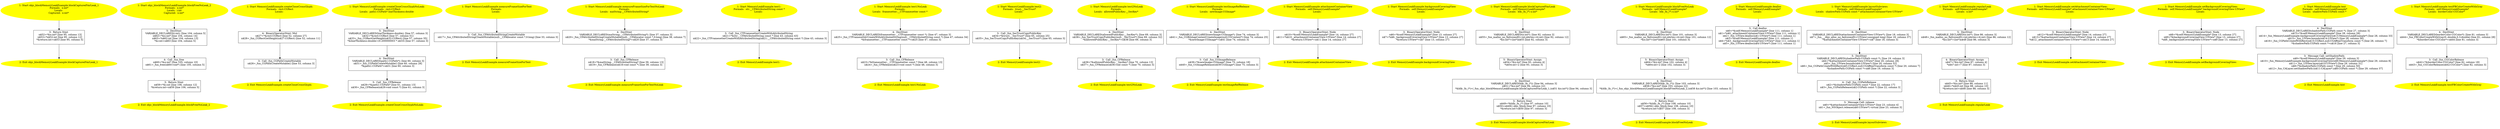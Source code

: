 /* @generated */
digraph cfg {
"objc_blockMemoryLeakExample.blockCapturedVarLeak_1.74cf15f2799999b1100e5a876dbb3ac4_1" [label="1: Start objc_blockMemoryLeakExample.blockCapturedVarLeak_1\nFormals:  x:int*\nLocals: \nCaptured:  x:int* \n  " color=yellow style=filled]
	

	 "objc_blockMemoryLeakExample.blockCapturedVarLeak_1.74cf15f2799999b1100e5a876dbb3ac4_1" -> "objc_blockMemoryLeakExample.blockCapturedVarLeak_1.74cf15f2799999b1100e5a876dbb3ac4_3" ;
"objc_blockMemoryLeakExample.blockCapturedVarLeak_1.74cf15f2799999b1100e5a876dbb3ac4_2" [label="2: Exit objc_blockMemoryLeakExample.blockCapturedVarLeak_1 \n  " color=yellow style=filled]
	

"objc_blockMemoryLeakExample.blockCapturedVarLeak_1.74cf15f2799999b1100e5a876dbb3ac4_3" [label="3:  Return Stmt \n   n$52=*&x:int* [line 95, column 13]\n  n$53=*n$52:int [line 95, column 12]\n  *&return:int=n$53 [line 95, column 5]\n " shape="box"]
	

	 "objc_blockMemoryLeakExample.blockCapturedVarLeak_1.74cf15f2799999b1100e5a876dbb3ac4_3" -> "objc_blockMemoryLeakExample.blockCapturedVarLeak_1.74cf15f2799999b1100e5a876dbb3ac4_2" ;
"objc_blockMemoryLeakExample.blockFreeNoLeak_2.c788da2c768efd587ffe2f3483f8b01b_1" [label="1: Start objc_blockMemoryLeakExample.blockFreeNoLeak_2\nFormals:  x:int*\nLocals:  i:int\nCaptured:  x:int* \n  " color=yellow style=filled]
	

	 "objc_blockMemoryLeakExample.blockFreeNoLeak_2.c788da2c768efd587ffe2f3483f8b01b_1" -> "objc_blockMemoryLeakExample.blockFreeNoLeak_2.c788da2c768efd587ffe2f3483f8b01b_5" ;
"objc_blockMemoryLeakExample.blockFreeNoLeak_2.c788da2c768efd587ffe2f3483f8b01b_2" [label="2: Exit objc_blockMemoryLeakExample.blockFreeNoLeak_2 \n  " color=yellow style=filled]
	

"objc_blockMemoryLeakExample.blockFreeNoLeak_2.c788da2c768efd587ffe2f3483f8b01b_3" [label="3:  Return Stmt \n   n$59=*&i:int [line 106, column 12]\n  *&return:int=n$59 [line 106, column 5]\n " shape="box"]
	

	 "objc_blockMemoryLeakExample.blockFreeNoLeak_2.c788da2c768efd587ffe2f3483f8b01b_3" -> "objc_blockMemoryLeakExample.blockFreeNoLeak_2.c788da2c768efd587ffe2f3483f8b01b_2" ;
"objc_blockMemoryLeakExample.blockFreeNoLeak_2.c788da2c768efd587ffe2f3483f8b01b_4" [label="4:  Call _fun_free \n   n$60=*&x:int* [line 105, column 10]\n  n$61=_fun_free(n$60:void*) [line 105, column 5]\n " shape="box"]
	

	 "objc_blockMemoryLeakExample.blockFreeNoLeak_2.c788da2c768efd587ffe2f3483f8b01b_4" -> "objc_blockMemoryLeakExample.blockFreeNoLeak_2.c788da2c768efd587ffe2f3483f8b01b_3" ;
"objc_blockMemoryLeakExample.blockFreeNoLeak_2.c788da2c768efd587ffe2f3483f8b01b_5" [label="5:  DeclStmt \n   VARIABLE_DECLARED(i:int); [line 104, column 5]\n  n$62=*&x:int* [line 104, column 14]\n  n$63=*n$62:int [line 104, column 13]\n  *&i:int=n$63 [line 104, column 5]\n " shape="box"]
	

	 "objc_blockMemoryLeakExample.blockFreeNoLeak_2.c788da2c768efd587ffe2f3483f8b01b_5" -> "objc_blockMemoryLeakExample.blockFreeNoLeak_2.c788da2c768efd587ffe2f3483f8b01b_4" ;
"createCloseCrossGlyph:#MemoryLeakExample#class.b78475cbe035b221b50538a8aad3c9cf_1" [label="1: Start MemoryLeakExample.createCloseCrossGlyph:\nFormals:  rect:CGRect\nLocals:  \n  " color=yellow style=filled]
	

	 "createCloseCrossGlyph:#MemoryLeakExample#class.b78475cbe035b221b50538a8aad3c9cf_1" -> "createCloseCrossGlyph:#MemoryLeakExample#class.b78475cbe035b221b50538a8aad3c9cf_4" ;
"createCloseCrossGlyph:#MemoryLeakExample#class.b78475cbe035b221b50538a8aad3c9cf_2" [label="2: Exit MemoryLeakExample.createCloseCrossGlyph: \n  " color=yellow style=filled]
	

"createCloseCrossGlyph:#MemoryLeakExample#class.b78475cbe035b221b50538a8aad3c9cf_3" [label="3:  Call _fun_CGPathCreateMutable \n   n$26=_fun_CGPathCreateMutable() [line 53, column 3]\n " shape="box"]
	

	 "createCloseCrossGlyph:#MemoryLeakExample#class.b78475cbe035b221b50538a8aad3c9cf_3" -> "createCloseCrossGlyph:#MemoryLeakExample#class.b78475cbe035b221b50538a8aad3c9cf_2" ;
"createCloseCrossGlyph:#MemoryLeakExample#class.b78475cbe035b221b50538a8aad3c9cf_4" [label="4:  BinaryOperatorStmt: Mul \n   n$27=*&rect:CGRect [line 52, column 27]\n  n$28=_fun_CGRectGetHeight(n$27:CGRect) [line 52, column 11]\n " shape="box"]
	

	 "createCloseCrossGlyph:#MemoryLeakExample#class.b78475cbe035b221b50538a8aad3c9cf_4" -> "createCloseCrossGlyph:#MemoryLeakExample#class.b78475cbe035b221b50538a8aad3c9cf_3" ;
"createCloseCrossGlyphNoLeak:#MemoryLeakExample#class.0954bcd442044fd9788af38303a3790b_1" [label="1: Start MemoryLeakExample.createCloseCrossGlyphNoLeak:\nFormals:  rect:CGRect\nLocals:  path1:CGPath* lineThickness:double \n  " color=yellow style=filled]
	

	 "createCloseCrossGlyphNoLeak:#MemoryLeakExample#class.0954bcd442044fd9788af38303a3790b_1" -> "createCloseCrossGlyphNoLeak:#MemoryLeakExample#class.0954bcd442044fd9788af38303a3790b_5" ;
"createCloseCrossGlyphNoLeak:#MemoryLeakExample#class.0954bcd442044fd9788af38303a3790b_2" [label="2: Exit MemoryLeakExample.createCloseCrossGlyphNoLeak: \n  " color=yellow style=filled]
	

"createCloseCrossGlyphNoLeak:#MemoryLeakExample#class.0954bcd442044fd9788af38303a3790b_3" [label="3:  Call _fun_CFRelease \n   n$29=*&path1:CGPath* [line 61, column 13]\n  n$30=_fun_CFRelease(n$29:void const *) [line 61, column 3]\n " shape="box"]
	

	 "createCloseCrossGlyphNoLeak:#MemoryLeakExample#class.0954bcd442044fd9788af38303a3790b_3" -> "createCloseCrossGlyphNoLeak:#MemoryLeakExample#class.0954bcd442044fd9788af38303a3790b_2" ;
"createCloseCrossGlyphNoLeak:#MemoryLeakExample#class.0954bcd442044fd9788af38303a3790b_4" [label="4:  DeclStmt \n   VARIABLE_DECLARED(path1:CGPath*); [line 60, column 3]\n  n$31=_fun_CGPathCreateMutable() [line 60, column 28]\n  *&path1:CGPath*=n$31 [line 60, column 3]\n " shape="box"]
	

	 "createCloseCrossGlyphNoLeak:#MemoryLeakExample#class.0954bcd442044fd9788af38303a3790b_4" -> "createCloseCrossGlyphNoLeak:#MemoryLeakExample#class.0954bcd442044fd9788af38303a3790b_3" ;
"createCloseCrossGlyphNoLeak:#MemoryLeakExample#class.0954bcd442044fd9788af38303a3790b_5" [label="5:  DeclStmt \n   VARIABLE_DECLARED(lineThickness:double); [line 57, column 3]\n  n$32=*&rect:CGRect [line 57, column 51]\n  n$33=_fun_CGRectGetHeight(n$32:CGRect) [line 57, column 35]\n  *&lineThickness:double=(0.200000003 * n$33) [line 57, column 3]\n " shape="box"]
	

	 "createCloseCrossGlyphNoLeak:#MemoryLeakExample#class.0954bcd442044fd9788af38303a3790b_5" -> "createCloseCrossGlyphNoLeak:#MemoryLeakExample#class.0954bcd442044fd9788af38303a3790b_4" ;
"measureFrameSizeForText#MemoryLeakExample#class.f59bd9e59cef3fd16475487a380b3804_1" [label="1: Start MemoryLeakExample.measureFrameSizeForText\nFormals: \nLocals:  \n  " color=yellow style=filled]
	

	 "measureFrameSizeForText#MemoryLeakExample#class.f59bd9e59cef3fd16475487a380b3804_1" -> "measureFrameSizeForText#MemoryLeakExample#class.f59bd9e59cef3fd16475487a380b3804_3" ;
"measureFrameSizeForText#MemoryLeakExample#class.f59bd9e59cef3fd16475487a380b3804_2" [label="2: Exit MemoryLeakExample.measureFrameSizeForText \n  " color=yellow style=filled]
	

"measureFrameSizeForText#MemoryLeakExample#class.f59bd9e59cef3fd16475487a380b3804_3" [label="3:  Call _fun_CFAttributedStringCreateMutable \n   n$17=_fun_CFAttributedStringCreateMutable(null:__CFAllocator const *,0:long) [line 33, column 3]\n " shape="box"]
	

	 "measureFrameSizeForText#MemoryLeakExample#class.f59bd9e59cef3fd16475487a380b3804_3" -> "measureFrameSizeForText#MemoryLeakExample#class.f59bd9e59cef3fd16475487a380b3804_2" ;
"measureFrameSizeForTextNoLeak#MemoryLeakExample#class.9443bec011166230e1709abbe3c930d4_1" [label="1: Start MemoryLeakExample.measureFrameSizeForTextNoLeak\nFormals: \nLocals:  maString:__CFAttributedString* \n  " color=yellow style=filled]
	

	 "measureFrameSizeForTextNoLeak#MemoryLeakExample#class.9443bec011166230e1709abbe3c930d4_1" -> "measureFrameSizeForTextNoLeak#MemoryLeakExample#class.9443bec011166230e1709abbe3c930d4_4" ;
"measureFrameSizeForTextNoLeak#MemoryLeakExample#class.9443bec011166230e1709abbe3c930d4_2" [label="2: Exit MemoryLeakExample.measureFrameSizeForTextNoLeak \n  " color=yellow style=filled]
	

"measureFrameSizeForTextNoLeak#MemoryLeakExample#class.9443bec011166230e1709abbe3c930d4_3" [label="3:  Call _fun_CFRelease \n   n$18=*&maString:__CFAttributedString* [line 39, column 13]\n  n$19=_fun_CFRelease(n$18:void const *) [line 39, column 3]\n " shape="box"]
	

	 "measureFrameSizeForTextNoLeak#MemoryLeakExample#class.9443bec011166230e1709abbe3c930d4_3" -> "measureFrameSizeForTextNoLeak#MemoryLeakExample#class.9443bec011166230e1709abbe3c930d4_2" ;
"measureFrameSizeForTextNoLeak#MemoryLeakExample#class.9443bec011166230e1709abbe3c930d4_4" [label="4:  DeclStmt \n   VARIABLE_DECLARED(maString:__CFAttributedString*); [line 37, column 3]\n  n$20=_fun_CFAttributedStringCreateMutable(null:__CFAllocator const *,0:long) [line 38, column 7]\n  *&maString:__CFAttributedString*=n$20 [line 37, column 3]\n " shape="box"]
	

	 "measureFrameSizeForTextNoLeak#MemoryLeakExample#class.9443bec011166230e1709abbe3c930d4_4" -> "measureFrameSizeForTextNoLeak#MemoryLeakExample#class.9443bec011166230e1709abbe3c930d4_3" ;
"test1:#MemoryLeakExample(struct __CFAttributedString)#class.5c69af4eb9da1845df6efe64785fd0c9_1" [label="1: Start MemoryLeakExample.test1:\nFormals:  str:__CFAttributedString const *\nLocals:  \n  " color=yellow style=filled]
	

	 "test1:#MemoryLeakExample(struct __CFAttributedString)#class.5c69af4eb9da1845df6efe64785fd0c9_1" -> "test1:#MemoryLeakExample(struct __CFAttributedString)#class.5c69af4eb9da1845df6efe64785fd0c9_3" ;
"test1:#MemoryLeakExample(struct __CFAttributedString)#class.5c69af4eb9da1845df6efe64785fd0c9_2" [label="2: Exit MemoryLeakExample.test1: \n  " color=yellow style=filled]
	

"test1:#MemoryLeakExample(struct __CFAttributedString)#class.5c69af4eb9da1845df6efe64785fd0c9_3" [label="3:  Call _fun_CTFramesetterCreateWithAttributedString \n   n$21=*&str:__CFAttributedString const * [line 43, column 43]\n  n$22=_fun_CTFramesetterCreateWithAttributedString(n$21:__CFAttributedString const *) [line 43, column 3]\n " shape="box"]
	

	 "test1:#MemoryLeakExample(struct __CFAttributedString)#class.5c69af4eb9da1845df6efe64785fd0c9_3" -> "test1:#MemoryLeakExample(struct __CFAttributedString)#class.5c69af4eb9da1845df6efe64785fd0c9_2" ;
"test1NoLeak#MemoryLeakExample#class.7e0d9640dbd86a21622e801793707bd9_1" [label="1: Start MemoryLeakExample.test1NoLeak\nFormals: \nLocals:  framesetter:__CTFramesetter const * \n  " color=yellow style=filled]
	

	 "test1NoLeak#MemoryLeakExample#class.7e0d9640dbd86a21622e801793707bd9_1" -> "test1NoLeak#MemoryLeakExample#class.7e0d9640dbd86a21622e801793707bd9_4" ;
"test1NoLeak#MemoryLeakExample#class.7e0d9640dbd86a21622e801793707bd9_2" [label="2: Exit MemoryLeakExample.test1NoLeak \n  " color=yellow style=filled]
	

"test1NoLeak#MemoryLeakExample#class.7e0d9640dbd86a21622e801793707bd9_3" [label="3:  Call _fun_CFRelease \n   n$23=*&framesetter:__CTFramesetter const * [line 48, column 13]\n  n$24=_fun_CFRelease(n$23:void const *) [line 48, column 3]\n " shape="box"]
	

	 "test1NoLeak#MemoryLeakExample#class.7e0d9640dbd86a21622e801793707bd9_3" -> "test1NoLeak#MemoryLeakExample#class.7e0d9640dbd86a21622e801793707bd9_2" ;
"test1NoLeak#MemoryLeakExample#class.7e0d9640dbd86a21622e801793707bd9_4" [label="4:  DeclStmt \n   VARIABLE_DECLARED(framesetter:__CTFramesetter const *); [line 47, column 3]\n  n$25=_fun_CTFramesetterCreateWithAttributedString(null:__CFAttributedString const *) [line 47, column 34]\n  *&framesetter:__CTFramesetter const *=n$25 [line 47, column 3]\n " shape="box"]
	

	 "test1NoLeak#MemoryLeakExample#class.7e0d9640dbd86a21622e801793707bd9_4" -> "test1NoLeak#MemoryLeakExample#class.7e0d9640dbd86a21622e801793707bd9_3" ;
"test2:#MemoryLeakExample(struct __SecTrust)#class.0351c8bd25e5a49860146e05fbc5b49a_1" [label="1: Start MemoryLeakExample.test2:\nFormals:  trust:__SecTrust*\nLocals:  \n  " color=yellow style=filled]
	

	 "test2:#MemoryLeakExample(struct __SecTrust)#class.0351c8bd25e5a49860146e05fbc5b49a_1" -> "test2:#MemoryLeakExample(struct __SecTrust)#class.0351c8bd25e5a49860146e05fbc5b49a_3" ;
"test2:#MemoryLeakExample(struct __SecTrust)#class.0351c8bd25e5a49860146e05fbc5b49a_2" [label="2: Exit MemoryLeakExample.test2: \n  " color=yellow style=filled]
	

"test2:#MemoryLeakExample(struct __SecTrust)#class.0351c8bd25e5a49860146e05fbc5b49a_3" [label="3:  Call _fun_SecTrustCopyPublicKey \n   n$34=*&trust:__SecTrust* [line 65, column 25]\n  n$35=_fun_SecTrustCopyPublicKey(n$34:__SecTrust*) [line 65, column 3]\n " shape="box"]
	

	 "test2:#MemoryLeakExample(struct __SecTrust)#class.0351c8bd25e5a49860146e05fbc5b49a_3" -> "test2:#MemoryLeakExample(struct __SecTrust)#class.0351c8bd25e5a49860146e05fbc5b49a_2" ;
"test2NoLeak#MemoryLeakExample#class.69cf0c35f7df26deefa723cac655894d_1" [label="1: Start MemoryLeakExample.test2NoLeak\nFormals: \nLocals:  allowedPublicKey:__SecKey* \n  " color=yellow style=filled]
	

	 "test2NoLeak#MemoryLeakExample#class.69cf0c35f7df26deefa723cac655894d_1" -> "test2NoLeak#MemoryLeakExample#class.69cf0c35f7df26deefa723cac655894d_4" ;
"test2NoLeak#MemoryLeakExample#class.69cf0c35f7df26deefa723cac655894d_2" [label="2: Exit MemoryLeakExample.test2NoLeak \n  " color=yellow style=filled]
	

"test2NoLeak#MemoryLeakExample#class.69cf0c35f7df26deefa723cac655894d_3" [label="3:  Call _fun_CFRelease \n   n$36=*&allowedPublicKey:__SecKey* [line 70, column 13]\n  n$37=_fun_CFRelease(n$36:void const *) [line 70, column 3]\n " shape="box"]
	

	 "test2NoLeak#MemoryLeakExample#class.69cf0c35f7df26deefa723cac655894d_3" -> "test2NoLeak#MemoryLeakExample#class.69cf0c35f7df26deefa723cac655894d_2" ;
"test2NoLeak#MemoryLeakExample#class.69cf0c35f7df26deefa723cac655894d_4" [label="4:  DeclStmt \n   VARIABLE_DECLARED(allowedPublicKey:__SecKey*); [line 69, column 3]\n  n$38=_fun_SecTrustCopyPublicKey(null:__SecTrust*) [line 69, column 32]\n  *&allowedPublicKey:__SecKey*=n$38 [line 69, column 3]\n " shape="box"]
	

	 "test2NoLeak#MemoryLeakExample#class.69cf0c35f7df26deefa723cac655894d_4" -> "test2NoLeak#MemoryLeakExample#class.69cf0c35f7df26deefa723cac655894d_3" ;
"testImageRefRelease#MemoryLeakExample#class.fa3cf5eac6a14b14c5050c7d62d2a79f_1" [label="1: Start MemoryLeakExample.testImageRefRelease\nFormals: \nLocals:  newImage:CGImage* \n  " color=yellow style=filled]
	

	 "testImageRefRelease#MemoryLeakExample#class.fa3cf5eac6a14b14c5050c7d62d2a79f_1" -> "testImageRefRelease#MemoryLeakExample#class.fa3cf5eac6a14b14c5050c7d62d2a79f_4" ;
"testImageRefRelease#MemoryLeakExample#class.fa3cf5eac6a14b14c5050c7d62d2a79f_2" [label="2: Exit MemoryLeakExample.testImageRefRelease \n  " color=yellow style=filled]
	

"testImageRefRelease#MemoryLeakExample#class.fa3cf5eac6a14b14c5050c7d62d2a79f_3" [label="3:  Call _fun_CGImageRelease \n   n$39=*&newImage:CGImage* [line 75, column 18]\n  n$40=_fun_CGImageRelease(n$39:CGImage*) [line 75, column 3]\n " shape="box"]
	

	 "testImageRefRelease#MemoryLeakExample#class.fa3cf5eac6a14b14c5050c7d62d2a79f_3" -> "testImageRefRelease#MemoryLeakExample#class.fa3cf5eac6a14b14c5050c7d62d2a79f_2" ;
"testImageRefRelease#MemoryLeakExample#class.fa3cf5eac6a14b14c5050c7d62d2a79f_4" [label="4:  DeclStmt \n   VARIABLE_DECLARED(newImage:CGImage*); [line 74, column 3]\n  n$41=_fun_CGBitmapContextCreateImage(null:CGContext*) [line 74, column 25]\n  *&newImage:CGImage*=n$41 [line 74, column 3]\n " shape="box"]
	

	 "testImageRefRelease#MemoryLeakExample#class.fa3cf5eac6a14b14c5050c7d62d2a79f_4" -> "testImageRefRelease#MemoryLeakExample#class.fa3cf5eac6a14b14c5050c7d62d2a79f_3" ;
"attachmentContainerView#MemoryLeakExample#instance.aff4fd13563e9783b77bb7f4c56c06f7_1" [label="1: Start MemoryLeakExample.attachmentContainerView\nFormals:  self:MemoryLeakExample*\nLocals:  \n  " color=yellow style=filled]
	

	 "attachmentContainerView#MemoryLeakExample#instance.aff4fd13563e9783b77bb7f4c56c06f7_1" -> "attachmentContainerView#MemoryLeakExample#instance.aff4fd13563e9783b77bb7f4c56c06f7_3" ;
"attachmentContainerView#MemoryLeakExample#instance.aff4fd13563e9783b77bb7f4c56c06f7_2" [label="2: Exit MemoryLeakExample.attachmentContainerView \n  " color=yellow style=filled]
	

"attachmentContainerView#MemoryLeakExample#instance.aff4fd13563e9783b77bb7f4c56c06f7_3" [label="3:  BinaryOperatorStmt: Node \n   n$10=*&self:MemoryLeakExample* [line 14, column 27]\n  n$11=*n$10._attachmentContainerView:UIView* [line 14, column 27]\n  *&return:UIView*=n$11 [line 14, column 27]\n " shape="box"]
	

	 "attachmentContainerView#MemoryLeakExample#instance.aff4fd13563e9783b77bb7f4c56c06f7_3" -> "attachmentContainerView#MemoryLeakExample#instance.aff4fd13563e9783b77bb7f4c56c06f7_2" ;
"backgroundCoveringView#MemoryLeakExample#instance.274e2fe96127ee4833b32c350286035f_1" [label="1: Start MemoryLeakExample.backgroundCoveringView\nFormals:  self:MemoryLeakExample*\nLocals:  \n  " color=yellow style=filled]
	

	 "backgroundCoveringView#MemoryLeakExample#instance.274e2fe96127ee4833b32c350286035f_1" -> "backgroundCoveringView#MemoryLeakExample#instance.274e2fe96127ee4833b32c350286035f_3" ;
"backgroundCoveringView#MemoryLeakExample#instance.274e2fe96127ee4833b32c350286035f_2" [label="2: Exit MemoryLeakExample.backgroundCoveringView \n  " color=yellow style=filled]
	

"backgroundCoveringView#MemoryLeakExample#instance.274e2fe96127ee4833b32c350286035f_3" [label="3:  BinaryOperatorStmt: Node \n   n$6=*&self:MemoryLeakExample* [line 13, column 27]\n  n$7=*n$6._backgroundCoveringView:UIView* [line 13, column 27]\n  *&return:UIView*=n$7 [line 13, column 27]\n " shape="box"]
	

	 "backgroundCoveringView#MemoryLeakExample#instance.274e2fe96127ee4833b32c350286035f_3" -> "backgroundCoveringView#MemoryLeakExample#instance.274e2fe96127ee4833b32c350286035f_2" ;
"blockCapturedVarLeak#MemoryLeakExample#instance.53bb018bc84d6a696dc756e20b5b3f52_1" [label="1: Start MemoryLeakExample.blockCapturedVarLeak\nFormals:  self:MemoryLeakExample*\nLocals:  blk:_fn_(*) x:int* \n  " color=yellow style=filled]
	

	 "blockCapturedVarLeak#MemoryLeakExample#instance.53bb018bc84d6a696dc756e20b5b3f52_1" -> "blockCapturedVarLeak#MemoryLeakExample#instance.53bb018bc84d6a696dc756e20b5b3f52_6" ;
"blockCapturedVarLeak#MemoryLeakExample#instance.53bb018bc84d6a696dc756e20b5b3f52_2" [label="2: Exit MemoryLeakExample.blockCapturedVarLeak \n  " color=yellow style=filled]
	

"blockCapturedVarLeak#MemoryLeakExample#instance.53bb018bc84d6a696dc756e20b5b3f52_3" [label="3:  Return Stmt \n   n$49=*&blk:_fn_(*) [line 97, column 10]\n  n$50=n$49() objc_block [line 97, column 10]\n  *&return:int=n$50 [line 97, column 3]\n " shape="box"]
	

	 "blockCapturedVarLeak#MemoryLeakExample#instance.53bb018bc84d6a696dc756e20b5b3f52_3" -> "blockCapturedVarLeak#MemoryLeakExample#instance.53bb018bc84d6a696dc756e20b5b3f52_2" ;
"blockCapturedVarLeak#MemoryLeakExample#instance.53bb018bc84d6a696dc756e20b5b3f52_4" [label="4:  DeclStmt \n   VARIABLE_DECLARED(blk:_fn_(*)); [line 94, column 3]\n  n$51=*&x:int* [line 94, column 22]\n  *&blk:_fn_(*)=(_fun_objc_blockMemoryLeakExample.blockCapturedVarLeak_1,(n$51 &x:int*)) [line 94, column 3]\n " shape="box"]
	

	 "blockCapturedVarLeak#MemoryLeakExample#instance.53bb018bc84d6a696dc756e20b5b3f52_4" -> "blockCapturedVarLeak#MemoryLeakExample#instance.53bb018bc84d6a696dc756e20b5b3f52_3" ;
"blockCapturedVarLeak#MemoryLeakExample#instance.53bb018bc84d6a696dc756e20b5b3f52_5" [label="5:  BinaryOperatorStmt: Assign \n   n$54=*&x:int* [line 93, column 4]\n  *n$54:int=2 [line 93, column 3]\n " shape="box"]
	

	 "blockCapturedVarLeak#MemoryLeakExample#instance.53bb018bc84d6a696dc756e20b5b3f52_5" -> "blockCapturedVarLeak#MemoryLeakExample#instance.53bb018bc84d6a696dc756e20b5b3f52_4" ;
"blockCapturedVarLeak#MemoryLeakExample#instance.53bb018bc84d6a696dc756e20b5b3f52_6" [label="6:  DeclStmt \n   VARIABLE_DECLARED(x:int*); [line 92, column 3]\n  n$55=_fun_malloc_no_fail(sizeof(t=int;nbytes=4):int) [line 92, column 12]\n  *&x:int*=(int*)n$55 [line 92, column 3]\n " shape="box"]
	

	 "blockCapturedVarLeak#MemoryLeakExample#instance.53bb018bc84d6a696dc756e20b5b3f52_6" -> "blockCapturedVarLeak#MemoryLeakExample#instance.53bb018bc84d6a696dc756e20b5b3f52_5" ;
"blockFreeNoLeak#MemoryLeakExample#instance.6bcefe2afb9f172f8aadbab54d9bd144_1" [label="1: Start MemoryLeakExample.blockFreeNoLeak\nFormals:  self:MemoryLeakExample*\nLocals:  blk:_fn_(*) x:int* \n  " color=yellow style=filled]
	

	 "blockFreeNoLeak#MemoryLeakExample#instance.6bcefe2afb9f172f8aadbab54d9bd144_1" -> "blockFreeNoLeak#MemoryLeakExample#instance.6bcefe2afb9f172f8aadbab54d9bd144_6" ;
"blockFreeNoLeak#MemoryLeakExample#instance.6bcefe2afb9f172f8aadbab54d9bd144_2" [label="2: Exit MemoryLeakExample.blockFreeNoLeak \n  " color=yellow style=filled]
	

"blockFreeNoLeak#MemoryLeakExample#instance.6bcefe2afb9f172f8aadbab54d9bd144_3" [label="3:  Return Stmt \n   n$56=*&blk:_fn_(*) [line 108, column 10]\n  n$57=n$56() objc_block [line 108, column 10]\n  *&return:int=n$57 [line 108, column 3]\n " shape="box"]
	

	 "blockFreeNoLeak#MemoryLeakExample#instance.6bcefe2afb9f172f8aadbab54d9bd144_3" -> "blockFreeNoLeak#MemoryLeakExample#instance.6bcefe2afb9f172f8aadbab54d9bd144_2" ;
"blockFreeNoLeak#MemoryLeakExample#instance.6bcefe2afb9f172f8aadbab54d9bd144_4" [label="4:  DeclStmt \n   VARIABLE_DECLARED(blk:_fn_(*)); [line 103, column 3]\n  n$58=*&x:int* [line 103, column 22]\n  *&blk:_fn_(*)=(_fun_objc_blockMemoryLeakExample.blockFreeNoLeak_2,(n$58 &x:int*)) [line 103, column 3]\n " shape="box"]
	

	 "blockFreeNoLeak#MemoryLeakExample#instance.6bcefe2afb9f172f8aadbab54d9bd144_4" -> "blockFreeNoLeak#MemoryLeakExample#instance.6bcefe2afb9f172f8aadbab54d9bd144_3" ;
"blockFreeNoLeak#MemoryLeakExample#instance.6bcefe2afb9f172f8aadbab54d9bd144_5" [label="5:  BinaryOperatorStmt: Assign \n   n$64=*&x:int* [line 102, column 4]\n  *n$64:int=2 [line 102, column 3]\n " shape="box"]
	

	 "blockFreeNoLeak#MemoryLeakExample#instance.6bcefe2afb9f172f8aadbab54d9bd144_5" -> "blockFreeNoLeak#MemoryLeakExample#instance.6bcefe2afb9f172f8aadbab54d9bd144_4" ;
"blockFreeNoLeak#MemoryLeakExample#instance.6bcefe2afb9f172f8aadbab54d9bd144_6" [label="6:  DeclStmt \n   VARIABLE_DECLARED(x:int*); [line 101, column 3]\n  n$65=_fun_malloc_no_fail(sizeof(t=int;nbytes=4):int) [line 101, column 12]\n  *&x:int*=(int*)n$65 [line 101, column 3]\n " shape="box"]
	

	 "blockFreeNoLeak#MemoryLeakExample#instance.6bcefe2afb9f172f8aadbab54d9bd144_6" -> "blockFreeNoLeak#MemoryLeakExample#instance.6bcefe2afb9f172f8aadbab54d9bd144_5" ;
"dealloc#MemoryLeakExample#instance.f11793396cace30d3e6f98c00cf65308_1" [label="1: Start MemoryLeakExample.dealloc\nFormals:  self:MemoryLeakExample*\nLocals:  \n  " color=yellow style=filled]
	

	 "dealloc#MemoryLeakExample#instance.f11793396cace30d3e6f98c00cf65308_1" -> "dealloc#MemoryLeakExample#instance.f11793396cace30d3e6f98c00cf65308_3" ;
"dealloc#MemoryLeakExample#instance.f11793396cace30d3e6f98c00cf65308_2" [label="2: Exit MemoryLeakExample.dealloc \n  " color=yellow style=filled]
	

"dealloc#MemoryLeakExample#instance.f11793396cace30d3e6f98c00cf65308_3" [label="3:  Call dealloc \n   n$0=*&self:MemoryLeakExample* [line 111, column 1]\n  n$1=*n$0._attachmentContainerView:UIView* [line 111, column 1]\n  n$2=_fun_UIView.dealloc(n$1:UIView*) [line 111, column 1]\n  n$3=*&self:MemoryLeakExample* [line 111, column 1]\n  n$4=*n$3._backgroundCoveringView:UIView* [line 111, column 1]\n  n$5=_fun_UIView.dealloc(n$4:UIView*) [line 111, column 1]\n " shape="box"]
	

	 "dealloc#MemoryLeakExample#instance.f11793396cace30d3e6f98c00cf65308_3" -> "dealloc#MemoryLeakExample#instance.f11793396cace30d3e6f98c00cf65308_2" ;
"layoutSubviews#MemoryLeakExample#instance.2b3151f18431bcdbc08267ea4ff96f53_1" [label="1: Start MemoryLeakExample.layoutSubviews\nFormals:  self:MemoryLeakExample*\nLocals:  shadowPath:CGPath const * attachmentContainerView:UIView* \n  " color=yellow style=filled]
	

	 "layoutSubviews#MemoryLeakExample#instance.2b3151f18431bcdbc08267ea4ff96f53_1" -> "layoutSubviews#MemoryLeakExample#instance.2b3151f18431bcdbc08267ea4ff96f53_6" ;
"layoutSubviews#MemoryLeakExample#instance.2b3151f18431bcdbc08267ea4ff96f53_2" [label="2: Exit MemoryLeakExample.layoutSubviews \n  " color=yellow style=filled]
	

"layoutSubviews#MemoryLeakExample#instance.2b3151f18431bcdbc08267ea4ff96f53_3" [label="3:  Message Call: release \n   n$0=*&attachmentContainerView:UIView* [line 23, column 4]\n  n$1=_fun_NSObject.release(n$0:UIView*) virtual [line 23, column 3]\n " shape="box"]
	

	 "layoutSubviews#MemoryLeakExample#instance.2b3151f18431bcdbc08267ea4ff96f53_3" -> "layoutSubviews#MemoryLeakExample#instance.2b3151f18431bcdbc08267ea4ff96f53_2" ;
"layoutSubviews#MemoryLeakExample#instance.2b3151f18431bcdbc08267ea4ff96f53_4" [label="4:  Call _fun_CGPathRelease \n   n$2=*&shadowPath:CGPath const * [line 22, column 17]\n  n$3=_fun_CGPathRelease(n$2:CGPath const *) [line 22, column 3]\n " shape="box"]
	

	 "layoutSubviews#MemoryLeakExample#instance.2b3151f18431bcdbc08267ea4ff96f53_4" -> "layoutSubviews#MemoryLeakExample#instance.2b3151f18431bcdbc08267ea4ff96f53_3" ;
"layoutSubviews#MemoryLeakExample#instance.2b3151f18431bcdbc08267ea4ff96f53_5" [label="5:  DeclStmt \n   VARIABLE_DECLARED(shadowPath:CGPath const *); [line 19, column 3]\n  n$4=*&attachmentContainerView:UIView* [line 20, column 28]\n  n$5=_fun_UIView.bounds(n$4:UIView*) [line 20, column 52]\n  n$6=_fun_CGPathCreateWithRect(n$5:CGRect,null:CGAffineTransform const *) [line 20, column 7]\n  *&shadowPath:CGPath const *=n$6 [line 19, column 3]\n " shape="box"]
	

	 "layoutSubviews#MemoryLeakExample#instance.2b3151f18431bcdbc08267ea4ff96f53_5" -> "layoutSubviews#MemoryLeakExample#instance.2b3151f18431bcdbc08267ea4ff96f53_4" ;
"layoutSubviews#MemoryLeakExample#instance.2b3151f18431bcdbc08267ea4ff96f53_6" [label="6:  DeclStmt \n   VARIABLE_DECLARED(attachmentContainerView:UIView*); [line 18, column 3]\n  n$7=_fun___objc_alloc_no_fail(sizeof(t=UIView):unsigned long) [line 18, column 37]\n  *&attachmentContainerView:UIView*=n$7 [line 18, column 3]\n " shape="box"]
	

	 "layoutSubviews#MemoryLeakExample#instance.2b3151f18431bcdbc08267ea4ff96f53_6" -> "layoutSubviews#MemoryLeakExample#instance.2b3151f18431bcdbc08267ea4ff96f53_5" ;
"regularLeak#MemoryLeakExample#instance.939a892cee505c3459f2d889292f218b_1" [label="1: Start MemoryLeakExample.regularLeak\nFormals:  self:MemoryLeakExample*\nLocals:  x:int* \n  " color=yellow style=filled]
	

	 "regularLeak#MemoryLeakExample#instance.939a892cee505c3459f2d889292f218b_1" -> "regularLeak#MemoryLeakExample#instance.939a892cee505c3459f2d889292f218b_5" ;
"regularLeak#MemoryLeakExample#instance.939a892cee505c3459f2d889292f218b_2" [label="2: Exit MemoryLeakExample.regularLeak \n  " color=yellow style=filled]
	

"regularLeak#MemoryLeakExample#instance.939a892cee505c3459f2d889292f218b_3" [label="3:  Return Stmt \n   n$45=*&x:int* [line 88, column 11]\n  n$46=*n$45:int [line 88, column 10]\n  *&return:int=n$46 [line 88, column 3]\n " shape="box"]
	

	 "regularLeak#MemoryLeakExample#instance.939a892cee505c3459f2d889292f218b_3" -> "regularLeak#MemoryLeakExample#instance.939a892cee505c3459f2d889292f218b_2" ;
"regularLeak#MemoryLeakExample#instance.939a892cee505c3459f2d889292f218b_4" [label="4:  BinaryOperatorStmt: Assign \n   n$47=*&x:int* [line 87, column 4]\n  *n$47:int=7 [line 87, column 3]\n " shape="box"]
	

	 "regularLeak#MemoryLeakExample#instance.939a892cee505c3459f2d889292f218b_4" -> "regularLeak#MemoryLeakExample#instance.939a892cee505c3459f2d889292f218b_3" ;
"regularLeak#MemoryLeakExample#instance.939a892cee505c3459f2d889292f218b_5" [label="5:  DeclStmt \n   VARIABLE_DECLARED(x:int*); [line 86, column 3]\n  n$48=_fun_malloc_no_fail(sizeof(t=int;nbytes=4):int) [line 86, column 12]\n  *&x:int*=(int*)n$48 [line 86, column 3]\n " shape="box"]
	

	 "regularLeak#MemoryLeakExample#instance.939a892cee505c3459f2d889292f218b_5" -> "regularLeak#MemoryLeakExample#instance.939a892cee505c3459f2d889292f218b_4" ;
"setAttachmentContainerView:#MemoryLeakExample(class UIView)#instance.8d85bf92171cba689e1f602ab1f4c0c7_1" [label="1: Start MemoryLeakExample.setAttachmentContainerView:\nFormals:  self:MemoryLeakExample* attachmentContainerView:UIView*\nLocals:  \n  " color=yellow style=filled]
	

	 "setAttachmentContainerView:#MemoryLeakExample(class UIView)#instance.8d85bf92171cba689e1f602ab1f4c0c7_1" -> "setAttachmentContainerView:#MemoryLeakExample(class UIView)#instance.8d85bf92171cba689e1f602ab1f4c0c7_3" ;
"setAttachmentContainerView:#MemoryLeakExample(class UIView)#instance.8d85bf92171cba689e1f602ab1f4c0c7_2" [label="2: Exit MemoryLeakExample.setAttachmentContainerView: \n  " color=yellow style=filled]
	

"setAttachmentContainerView:#MemoryLeakExample(class UIView)#instance.8d85bf92171cba689e1f602ab1f4c0c7_3" [label="3:  BinaryOperatorStmt: Node \n   n$12=*&self:MemoryLeakExample* [line 14, column 27]\n  n$13=*&attachmentContainerView:UIView* [line 14, column 27]\n  *n$12._attachmentContainerView:UIView*=n$13 [line 14, column 27]\n " shape="box"]
	

	 "setAttachmentContainerView:#MemoryLeakExample(class UIView)#instance.8d85bf92171cba689e1f602ab1f4c0c7_3" -> "setAttachmentContainerView:#MemoryLeakExample(class UIView)#instance.8d85bf92171cba689e1f602ab1f4c0c7_2" ;
"setBackgroundCoveringView:#MemoryLeakExample(class UIView)#instance.aa3950cc83a096190a5b6798bab718e3_1" [label="1: Start MemoryLeakExample.setBackgroundCoveringView:\nFormals:  self:MemoryLeakExample* backgroundCoveringView:UIView*\nLocals:  \n  " color=yellow style=filled]
	

	 "setBackgroundCoveringView:#MemoryLeakExample(class UIView)#instance.aa3950cc83a096190a5b6798bab718e3_1" -> "setBackgroundCoveringView:#MemoryLeakExample(class UIView)#instance.aa3950cc83a096190a5b6798bab718e3_3" ;
"setBackgroundCoveringView:#MemoryLeakExample(class UIView)#instance.aa3950cc83a096190a5b6798bab718e3_2" [label="2: Exit MemoryLeakExample.setBackgroundCoveringView: \n  " color=yellow style=filled]
	

"setBackgroundCoveringView:#MemoryLeakExample(class UIView)#instance.aa3950cc83a096190a5b6798bab718e3_3" [label="3:  BinaryOperatorStmt: Node \n   n$8=*&self:MemoryLeakExample* [line 13, column 27]\n  n$9=*&backgroundCoveringView:UIView* [line 13, column 27]\n  *n$8._backgroundCoveringView:UIView*=n$9 [line 13, column 27]\n " shape="box"]
	

	 "setBackgroundCoveringView:#MemoryLeakExample(class UIView)#instance.aa3950cc83a096190a5b6798bab718e3_3" -> "setBackgroundCoveringView:#MemoryLeakExample(class UIView)#instance.aa3950cc83a096190a5b6798bab718e3_2" ;
"test#MemoryLeakExample#instance.cbb708bfe735ac5e5777524359299e00_1" [label="1: Start MemoryLeakExample.test\nFormals:  self:MemoryLeakExample*\nLocals:  shadowPath:CGPath const * \n  " color=yellow style=filled]
	

	 "test#MemoryLeakExample#instance.cbb708bfe735ac5e5777524359299e00_1" -> "test#MemoryLeakExample#instance.cbb708bfe735ac5e5777524359299e00_4" ;
"test#MemoryLeakExample#instance.cbb708bfe735ac5e5777524359299e00_2" [label="2: Exit MemoryLeakExample.test \n  " color=yellow style=filled]
	

"test#MemoryLeakExample#instance.cbb708bfe735ac5e5777524359299e00_3" [label="3:  Message Call: setShadowPath: \n   n$9=*&self:MemoryLeakExample* [line 29, column 3]\n  n$10=_fun_MemoryLeakExample.backgroundCoveringView(n$9:MemoryLeakExample*) [line 29, column 8]\n  n$11=_fun_UIView.layer(n$10:UIView*) [line 29, column 31]\n  n$8=*&shadowPath:CGPath const * [line 29, column 50]\n  n$12=_fun_CALayer.setShadowPath:(n$11:CALayer*,n$8:CGPath const *) [line 29, column 37]\n " shape="box"]
	

	 "test#MemoryLeakExample#instance.cbb708bfe735ac5e5777524359299e00_3" -> "test#MemoryLeakExample#instance.cbb708bfe735ac5e5777524359299e00_2" ;
"test#MemoryLeakExample#instance.cbb708bfe735ac5e5777524359299e00_4" [label="4:  DeclStmt \n   VARIABLE_DECLARED(shadowPath:CGPath const *); [line 27, column 3]\n  n$13=*&self:MemoryLeakExample* [line 28, column 28]\n  n$14=_fun_MemoryLeakExample.backgroundCoveringView(n$13:MemoryLeakExample*) [line 28, column 33]\n  n$15=_fun_UIView.bounds(n$14:UIView*) [line 28, column 56]\n  n$16=_fun_CGPathCreateWithRect(n$15:CGRect,null:CGAffineTransform const *) [line 28, column 7]\n  *&shadowPath:CGPath const *=n$16 [line 27, column 3]\n " shape="box"]
	

	 "test#MemoryLeakExample#instance.cbb708bfe735ac5e5777524359299e00_4" -> "test#MemoryLeakExample#instance.cbb708bfe735ac5e5777524359299e00_3" ;
"testFBColorCreateWithGray#MemoryLeakExample#instance.4f74b525e11effa846f82d4205d48a4a_1" [label="1: Start MemoryLeakExample.testFBColorCreateWithGray\nFormals:  self:MemoryLeakExample*\nLocals:  borderColor:CGColor* \n  " color=yellow style=filled]
	

	 "testFBColorCreateWithGray#MemoryLeakExample#instance.4f74b525e11effa846f82d4205d48a4a_1" -> "testFBColorCreateWithGray#MemoryLeakExample#instance.4f74b525e11effa846f82d4205d48a4a_4" ;
"testFBColorCreateWithGray#MemoryLeakExample#instance.4f74b525e11effa846f82d4205d48a4a_2" [label="2: Exit MemoryLeakExample.testFBColorCreateWithGray \n  " color=yellow style=filled]
	

"testFBColorCreateWithGray#MemoryLeakExample#instance.4f74b525e11effa846f82d4205d48a4a_3" [label="3:  Call _fun_CGColorRelease \n   n$42=*&borderColor:CGColor* [line 82, column 18]\n  n$43=_fun_CGColorRelease(n$42:CGColor*) [line 82, column 3]\n " shape="box"]
	

	 "testFBColorCreateWithGray#MemoryLeakExample#instance.4f74b525e11effa846f82d4205d48a4a_3" -> "testFBColorCreateWithGray#MemoryLeakExample#instance.4f74b525e11effa846f82d4205d48a4a_2" ;
"testFBColorCreateWithGray#MemoryLeakExample#instance.4f74b525e11effa846f82d4205d48a4a_4" [label="4:  DeclStmt \n   VARIABLE_DECLARED(borderColor:CGColor*); [line 81, column 3]\n  n$44=_fun_FBColorCreateWithGray(0.:double,0.3:double) [line 81, column 28]\n  *&borderColor:CGColor*=n$44 [line 81, column 3]\n " shape="box"]
	

	 "testFBColorCreateWithGray#MemoryLeakExample#instance.4f74b525e11effa846f82d4205d48a4a_4" -> "testFBColorCreateWithGray#MemoryLeakExample#instance.4f74b525e11effa846f82d4205d48a4a_3" ;
}
